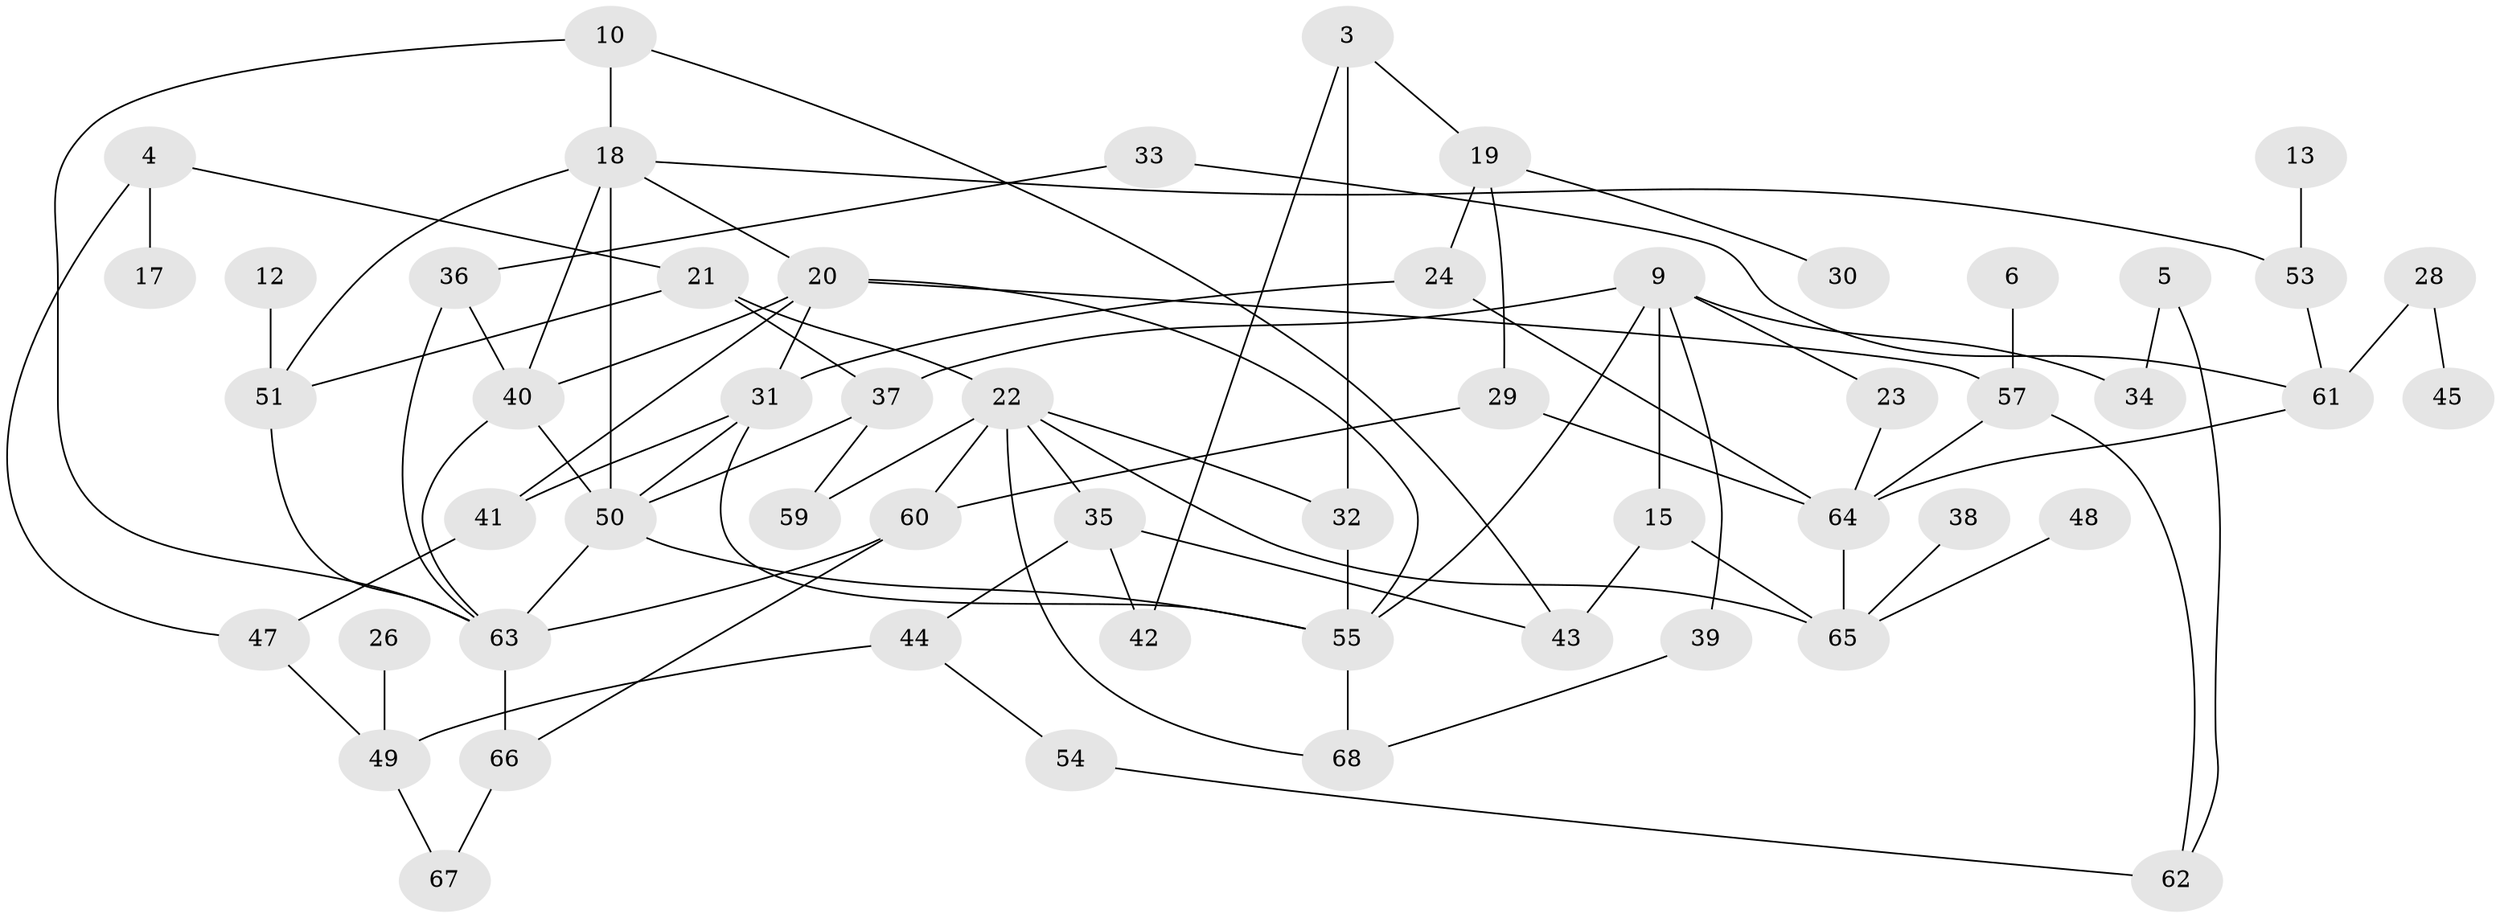 // original degree distribution, {1: 0.22794117647058823, 0: 0.08088235294117647, 5: 0.07352941176470588, 3: 0.2426470588235294, 2: 0.27941176470588236, 4: 0.08088235294117647, 8: 0.007352941176470588, 6: 0.007352941176470588}
// Generated by graph-tools (version 1.1) at 2025/00/03/09/25 03:00:53]
// undirected, 55 vertices, 89 edges
graph export_dot {
graph [start="1"]
  node [color=gray90,style=filled];
  3;
  4;
  5;
  6;
  9;
  10;
  12;
  13;
  15;
  17;
  18;
  19;
  20;
  21;
  22;
  23;
  24;
  26;
  28;
  29;
  30;
  31;
  32;
  33;
  34;
  35;
  36;
  37;
  38;
  39;
  40;
  41;
  42;
  43;
  44;
  45;
  47;
  48;
  49;
  50;
  51;
  53;
  54;
  55;
  57;
  59;
  60;
  61;
  62;
  63;
  64;
  65;
  66;
  67;
  68;
  3 -- 19 [weight=1.0];
  3 -- 32 [weight=1.0];
  3 -- 42 [weight=1.0];
  4 -- 17 [weight=1.0];
  4 -- 21 [weight=1.0];
  4 -- 47 [weight=1.0];
  5 -- 34 [weight=1.0];
  5 -- 62 [weight=1.0];
  6 -- 57 [weight=1.0];
  9 -- 15 [weight=1.0];
  9 -- 23 [weight=1.0];
  9 -- 34 [weight=1.0];
  9 -- 37 [weight=1.0];
  9 -- 39 [weight=1.0];
  9 -- 55 [weight=1.0];
  10 -- 18 [weight=1.0];
  10 -- 43 [weight=1.0];
  10 -- 63 [weight=1.0];
  12 -- 51 [weight=1.0];
  13 -- 53 [weight=1.0];
  15 -- 43 [weight=1.0];
  15 -- 65 [weight=1.0];
  18 -- 20 [weight=1.0];
  18 -- 40 [weight=1.0];
  18 -- 50 [weight=1.0];
  18 -- 51 [weight=1.0];
  18 -- 53 [weight=1.0];
  19 -- 24 [weight=1.0];
  19 -- 29 [weight=1.0];
  19 -- 30 [weight=1.0];
  20 -- 31 [weight=1.0];
  20 -- 40 [weight=1.0];
  20 -- 41 [weight=1.0];
  20 -- 55 [weight=1.0];
  20 -- 57 [weight=1.0];
  21 -- 22 [weight=1.0];
  21 -- 37 [weight=1.0];
  21 -- 51 [weight=1.0];
  22 -- 32 [weight=1.0];
  22 -- 35 [weight=1.0];
  22 -- 59 [weight=1.0];
  22 -- 60 [weight=1.0];
  22 -- 65 [weight=1.0];
  22 -- 68 [weight=1.0];
  23 -- 64 [weight=1.0];
  24 -- 31 [weight=1.0];
  24 -- 64 [weight=1.0];
  26 -- 49 [weight=1.0];
  28 -- 45 [weight=1.0];
  28 -- 61 [weight=1.0];
  29 -- 60 [weight=1.0];
  29 -- 64 [weight=1.0];
  31 -- 41 [weight=1.0];
  31 -- 50 [weight=1.0];
  31 -- 55 [weight=1.0];
  32 -- 55 [weight=1.0];
  33 -- 36 [weight=1.0];
  33 -- 61 [weight=1.0];
  35 -- 42 [weight=1.0];
  35 -- 43 [weight=1.0];
  35 -- 44 [weight=1.0];
  36 -- 40 [weight=1.0];
  36 -- 63 [weight=1.0];
  37 -- 50 [weight=1.0];
  37 -- 59 [weight=1.0];
  38 -- 65 [weight=1.0];
  39 -- 68 [weight=1.0];
  40 -- 50 [weight=1.0];
  40 -- 63 [weight=1.0];
  41 -- 47 [weight=1.0];
  44 -- 49 [weight=1.0];
  44 -- 54 [weight=1.0];
  47 -- 49 [weight=1.0];
  48 -- 65 [weight=1.0];
  49 -- 67 [weight=1.0];
  50 -- 55 [weight=1.0];
  50 -- 63 [weight=1.0];
  51 -- 63 [weight=1.0];
  53 -- 61 [weight=1.0];
  54 -- 62 [weight=1.0];
  55 -- 68 [weight=1.0];
  57 -- 62 [weight=1.0];
  57 -- 64 [weight=1.0];
  60 -- 63 [weight=1.0];
  60 -- 66 [weight=1.0];
  61 -- 64 [weight=1.0];
  63 -- 66 [weight=1.0];
  64 -- 65 [weight=1.0];
  66 -- 67 [weight=1.0];
}
